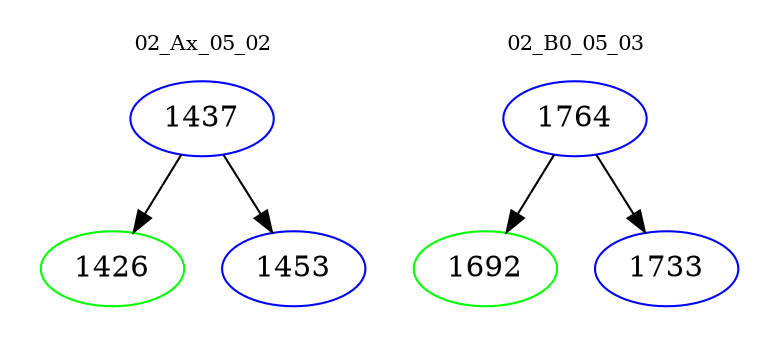 digraph{
subgraph cluster_0 {
color = white
label = "02_Ax_05_02";
fontsize=10;
T0_1437 [label="1437", color="blue"]
T0_1437 -> T0_1426 [color="black"]
T0_1426 [label="1426", color="green"]
T0_1437 -> T0_1453 [color="black"]
T0_1453 [label="1453", color="blue"]
}
subgraph cluster_1 {
color = white
label = "02_B0_05_03";
fontsize=10;
T1_1764 [label="1764", color="blue"]
T1_1764 -> T1_1692 [color="black"]
T1_1692 [label="1692", color="green"]
T1_1764 -> T1_1733 [color="black"]
T1_1733 [label="1733", color="blue"]
}
}
